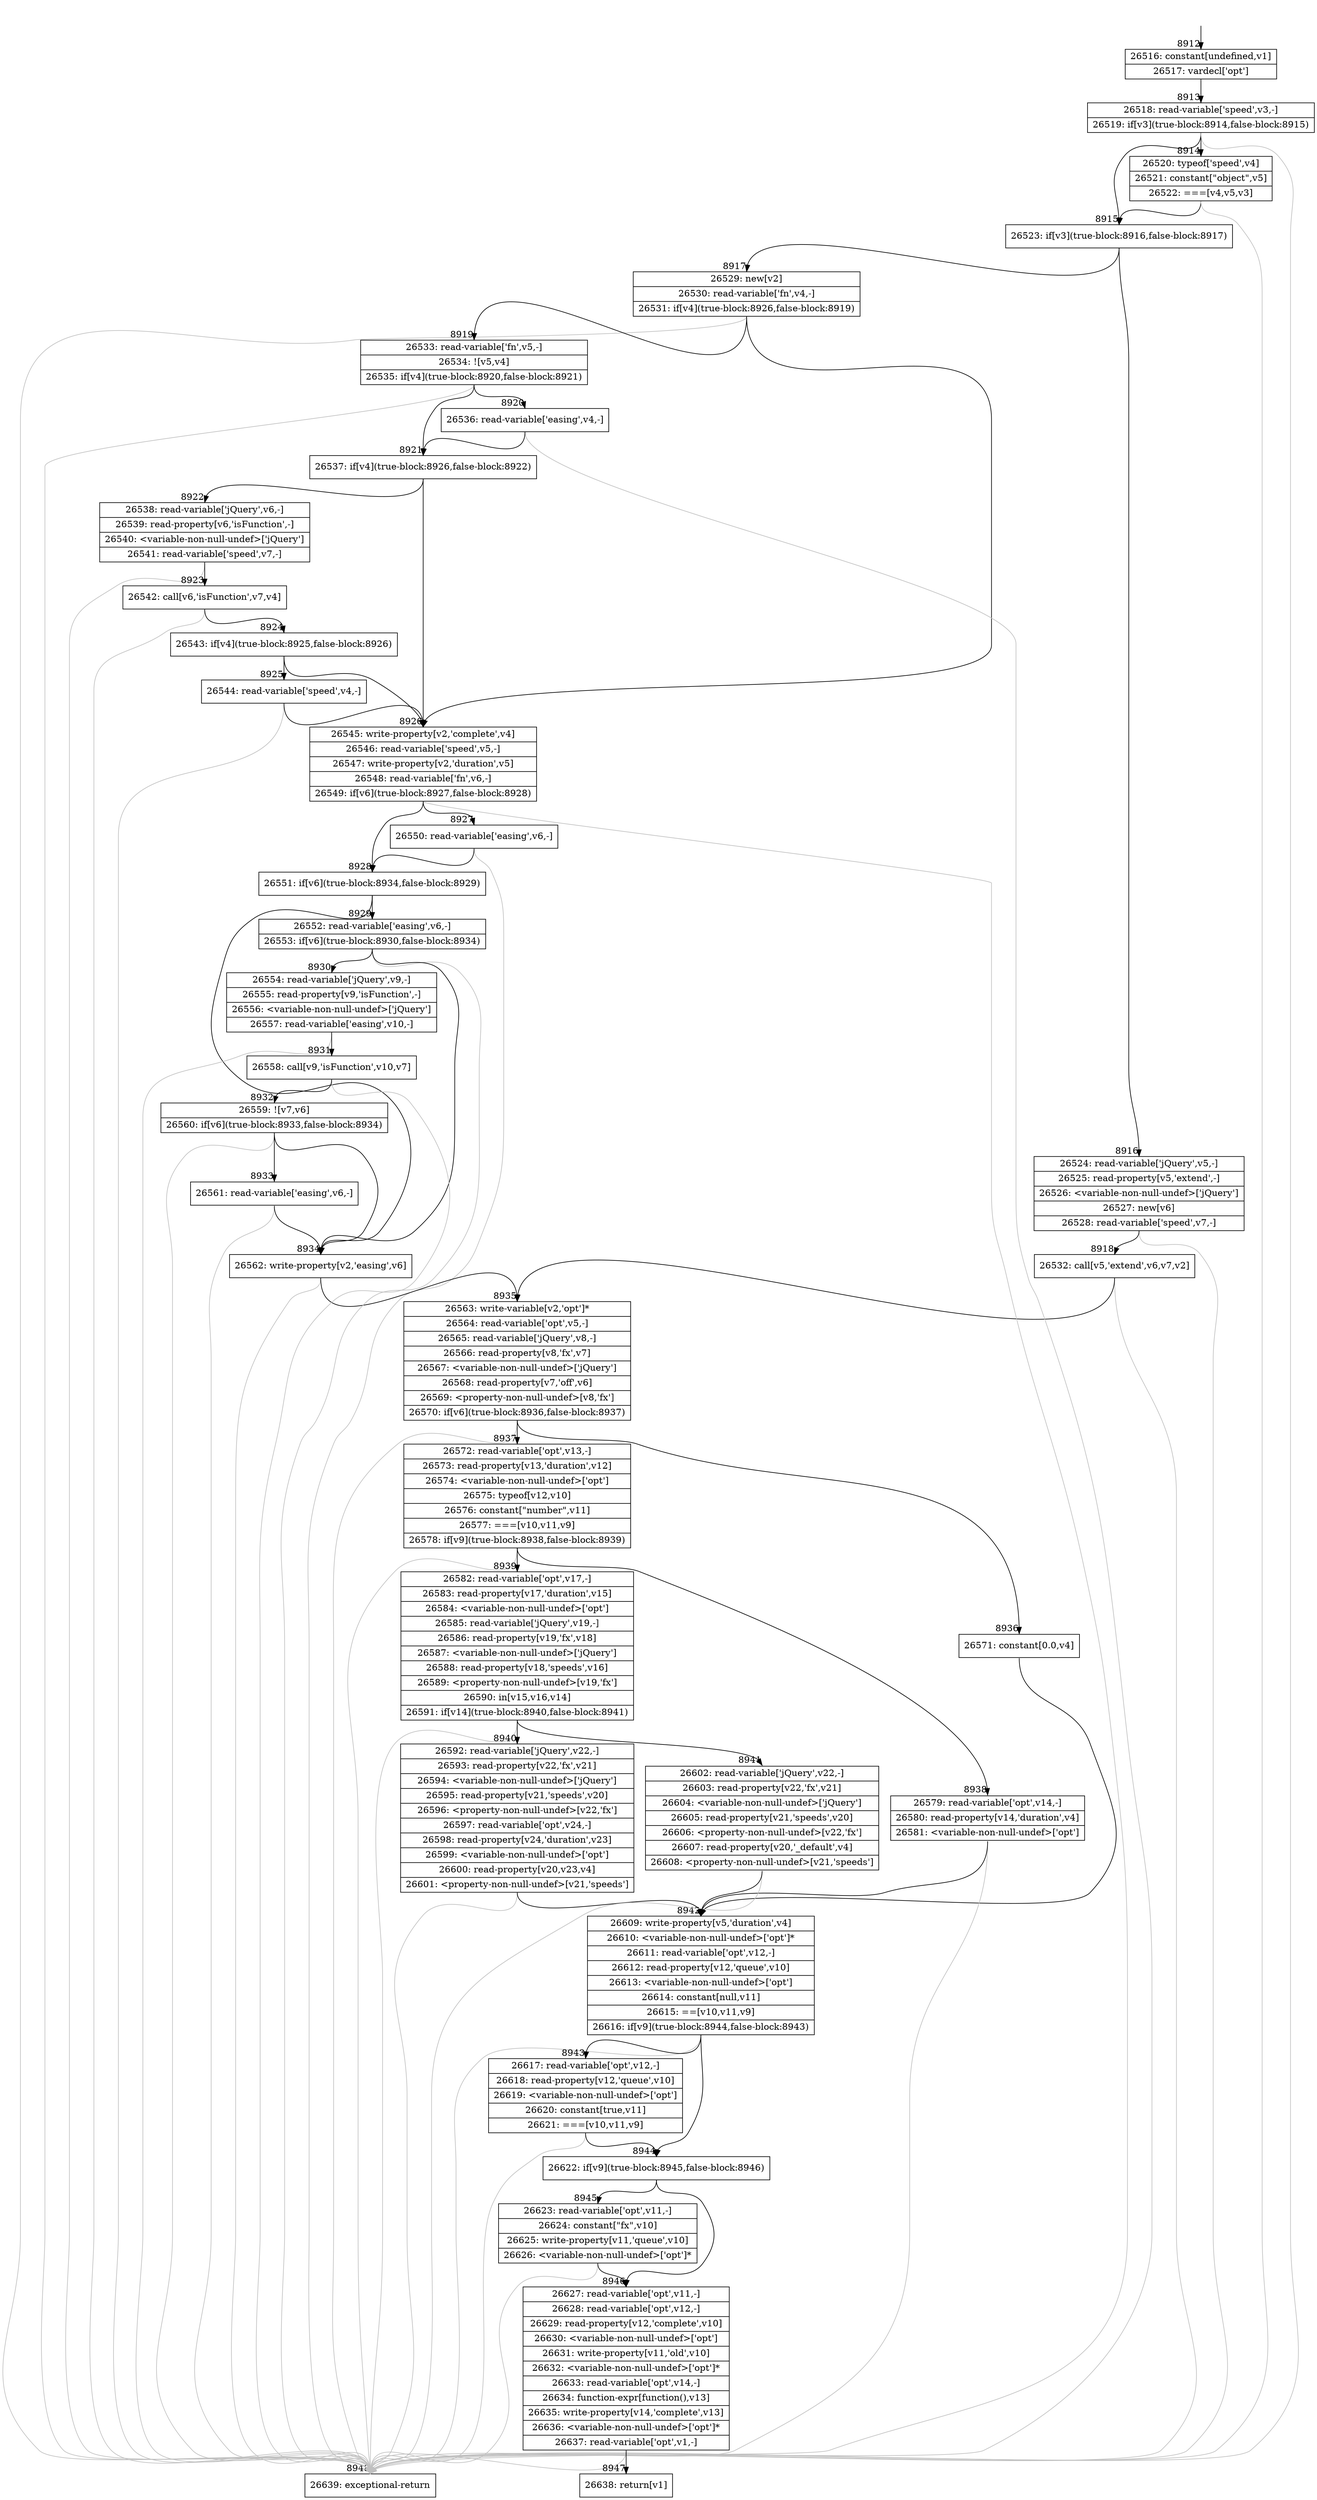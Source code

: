 digraph {
rankdir="TD"
BB_entry554[shape=none,label=""];
BB_entry554 -> BB8912 [tailport=s, headport=n, headlabel="    8912"]
BB8912 [shape=record label="{26516: constant[undefined,v1]|26517: vardecl['opt']}" ] 
BB8912 -> BB8913 [tailport=s, headport=n, headlabel="      8913"]
BB8913 [shape=record label="{26518: read-variable['speed',v3,-]|26519: if[v3](true-block:8914,false-block:8915)}" ] 
BB8913 -> BB8915 [tailport=s, headport=n, headlabel="      8915"]
BB8913 -> BB8914 [tailport=s, headport=n, headlabel="      8914"]
BB8913 -> BB8948 [tailport=s, headport=n, color=gray, headlabel="      8948"]
BB8914 [shape=record label="{26520: typeof['speed',v4]|26521: constant[\"object\",v5]|26522: ===[v4,v5,v3]}" ] 
BB8914 -> BB8915 [tailport=s, headport=n]
BB8914 -> BB8948 [tailport=s, headport=n, color=gray]
BB8915 [shape=record label="{26523: if[v3](true-block:8916,false-block:8917)}" ] 
BB8915 -> BB8916 [tailport=s, headport=n, headlabel="      8916"]
BB8915 -> BB8917 [tailport=s, headport=n, headlabel="      8917"]
BB8916 [shape=record label="{26524: read-variable['jQuery',v5,-]|26525: read-property[v5,'extend',-]|26526: \<variable-non-null-undef\>['jQuery']|26527: new[v6]|26528: read-variable['speed',v7,-]}" ] 
BB8916 -> BB8918 [tailport=s, headport=n, headlabel="      8918"]
BB8916 -> BB8948 [tailport=s, headport=n, color=gray]
BB8917 [shape=record label="{26529: new[v2]|26530: read-variable['fn',v4,-]|26531: if[v4](true-block:8926,false-block:8919)}" ] 
BB8917 -> BB8926 [tailport=s, headport=n, headlabel="      8926"]
BB8917 -> BB8919 [tailport=s, headport=n, headlabel="      8919"]
BB8917 -> BB8948 [tailport=s, headport=n, color=gray]
BB8918 [shape=record label="{26532: call[v5,'extend',v6,v7,v2]}" ] 
BB8918 -> BB8935 [tailport=s, headport=n, headlabel="      8935"]
BB8918 -> BB8948 [tailport=s, headport=n, color=gray]
BB8919 [shape=record label="{26533: read-variable['fn',v5,-]|26534: ![v5,v4]|26535: if[v4](true-block:8920,false-block:8921)}" ] 
BB8919 -> BB8921 [tailport=s, headport=n, headlabel="      8921"]
BB8919 -> BB8920 [tailport=s, headport=n, headlabel="      8920"]
BB8919 -> BB8948 [tailport=s, headport=n, color=gray]
BB8920 [shape=record label="{26536: read-variable['easing',v4,-]}" ] 
BB8920 -> BB8921 [tailport=s, headport=n]
BB8920 -> BB8948 [tailport=s, headport=n, color=gray]
BB8921 [shape=record label="{26537: if[v4](true-block:8926,false-block:8922)}" ] 
BB8921 -> BB8926 [tailport=s, headport=n]
BB8921 -> BB8922 [tailport=s, headport=n, headlabel="      8922"]
BB8922 [shape=record label="{26538: read-variable['jQuery',v6,-]|26539: read-property[v6,'isFunction',-]|26540: \<variable-non-null-undef\>['jQuery']|26541: read-variable['speed',v7,-]}" ] 
BB8922 -> BB8923 [tailport=s, headport=n, headlabel="      8923"]
BB8922 -> BB8948 [tailport=s, headport=n, color=gray]
BB8923 [shape=record label="{26542: call[v6,'isFunction',v7,v4]}" ] 
BB8923 -> BB8924 [tailport=s, headport=n, headlabel="      8924"]
BB8923 -> BB8948 [tailport=s, headport=n, color=gray]
BB8924 [shape=record label="{26543: if[v4](true-block:8925,false-block:8926)}" ] 
BB8924 -> BB8926 [tailport=s, headport=n]
BB8924 -> BB8925 [tailport=s, headport=n, headlabel="      8925"]
BB8925 [shape=record label="{26544: read-variable['speed',v4,-]}" ] 
BB8925 -> BB8926 [tailport=s, headport=n]
BB8925 -> BB8948 [tailport=s, headport=n, color=gray]
BB8926 [shape=record label="{26545: write-property[v2,'complete',v4]|26546: read-variable['speed',v5,-]|26547: write-property[v2,'duration',v5]|26548: read-variable['fn',v6,-]|26549: if[v6](true-block:8927,false-block:8928)}" ] 
BB8926 -> BB8928 [tailport=s, headport=n, headlabel="      8928"]
BB8926 -> BB8927 [tailport=s, headport=n, headlabel="      8927"]
BB8926 -> BB8948 [tailport=s, headport=n, color=gray]
BB8927 [shape=record label="{26550: read-variable['easing',v6,-]}" ] 
BB8927 -> BB8928 [tailport=s, headport=n]
BB8927 -> BB8948 [tailport=s, headport=n, color=gray]
BB8928 [shape=record label="{26551: if[v6](true-block:8934,false-block:8929)}" ] 
BB8928 -> BB8934 [tailport=s, headport=n, headlabel="      8934"]
BB8928 -> BB8929 [tailport=s, headport=n, headlabel="      8929"]
BB8929 [shape=record label="{26552: read-variable['easing',v6,-]|26553: if[v6](true-block:8930,false-block:8934)}" ] 
BB8929 -> BB8934 [tailport=s, headport=n]
BB8929 -> BB8930 [tailport=s, headport=n, headlabel="      8930"]
BB8929 -> BB8948 [tailport=s, headport=n, color=gray]
BB8930 [shape=record label="{26554: read-variable['jQuery',v9,-]|26555: read-property[v9,'isFunction',-]|26556: \<variable-non-null-undef\>['jQuery']|26557: read-variable['easing',v10,-]}" ] 
BB8930 -> BB8931 [tailport=s, headport=n, headlabel="      8931"]
BB8930 -> BB8948 [tailport=s, headport=n, color=gray]
BB8931 [shape=record label="{26558: call[v9,'isFunction',v10,v7]}" ] 
BB8931 -> BB8932 [tailport=s, headport=n, headlabel="      8932"]
BB8931 -> BB8948 [tailport=s, headport=n, color=gray]
BB8932 [shape=record label="{26559: ![v7,v6]|26560: if[v6](true-block:8933,false-block:8934)}" ] 
BB8932 -> BB8934 [tailport=s, headport=n]
BB8932 -> BB8933 [tailport=s, headport=n, headlabel="      8933"]
BB8932 -> BB8948 [tailport=s, headport=n, color=gray]
BB8933 [shape=record label="{26561: read-variable['easing',v6,-]}" ] 
BB8933 -> BB8934 [tailport=s, headport=n]
BB8933 -> BB8948 [tailport=s, headport=n, color=gray]
BB8934 [shape=record label="{26562: write-property[v2,'easing',v6]}" ] 
BB8934 -> BB8935 [tailport=s, headport=n]
BB8934 -> BB8948 [tailport=s, headport=n, color=gray]
BB8935 [shape=record label="{26563: write-variable[v2,'opt']*|26564: read-variable['opt',v5,-]|26565: read-variable['jQuery',v8,-]|26566: read-property[v8,'fx',v7]|26567: \<variable-non-null-undef\>['jQuery']|26568: read-property[v7,'off',v6]|26569: \<property-non-null-undef\>[v8,'fx']|26570: if[v6](true-block:8936,false-block:8937)}" ] 
BB8935 -> BB8936 [tailport=s, headport=n, headlabel="      8936"]
BB8935 -> BB8937 [tailport=s, headport=n, headlabel="      8937"]
BB8935 -> BB8948 [tailport=s, headport=n, color=gray]
BB8936 [shape=record label="{26571: constant[0.0,v4]}" ] 
BB8936 -> BB8942 [tailport=s, headport=n, headlabel="      8942"]
BB8937 [shape=record label="{26572: read-variable['opt',v13,-]|26573: read-property[v13,'duration',v12]|26574: \<variable-non-null-undef\>['opt']|26575: typeof[v12,v10]|26576: constant[\"number\",v11]|26577: ===[v10,v11,v9]|26578: if[v9](true-block:8938,false-block:8939)}" ] 
BB8937 -> BB8938 [tailport=s, headport=n, headlabel="      8938"]
BB8937 -> BB8939 [tailport=s, headport=n, headlabel="      8939"]
BB8937 -> BB8948 [tailport=s, headport=n, color=gray]
BB8938 [shape=record label="{26579: read-variable['opt',v14,-]|26580: read-property[v14,'duration',v4]|26581: \<variable-non-null-undef\>['opt']}" ] 
BB8938 -> BB8942 [tailport=s, headport=n]
BB8938 -> BB8948 [tailport=s, headport=n, color=gray]
BB8939 [shape=record label="{26582: read-variable['opt',v17,-]|26583: read-property[v17,'duration',v15]|26584: \<variable-non-null-undef\>['opt']|26585: read-variable['jQuery',v19,-]|26586: read-property[v19,'fx',v18]|26587: \<variable-non-null-undef\>['jQuery']|26588: read-property[v18,'speeds',v16]|26589: \<property-non-null-undef\>[v19,'fx']|26590: in[v15,v16,v14]|26591: if[v14](true-block:8940,false-block:8941)}" ] 
BB8939 -> BB8940 [tailport=s, headport=n, headlabel="      8940"]
BB8939 -> BB8941 [tailport=s, headport=n, headlabel="      8941"]
BB8939 -> BB8948 [tailport=s, headport=n, color=gray]
BB8940 [shape=record label="{26592: read-variable['jQuery',v22,-]|26593: read-property[v22,'fx',v21]|26594: \<variable-non-null-undef\>['jQuery']|26595: read-property[v21,'speeds',v20]|26596: \<property-non-null-undef\>[v22,'fx']|26597: read-variable['opt',v24,-]|26598: read-property[v24,'duration',v23]|26599: \<variable-non-null-undef\>['opt']|26600: read-property[v20,v23,v4]|26601: \<property-non-null-undef\>[v21,'speeds']}" ] 
BB8940 -> BB8942 [tailport=s, headport=n]
BB8940 -> BB8948 [tailport=s, headport=n, color=gray]
BB8941 [shape=record label="{26602: read-variable['jQuery',v22,-]|26603: read-property[v22,'fx',v21]|26604: \<variable-non-null-undef\>['jQuery']|26605: read-property[v21,'speeds',v20]|26606: \<property-non-null-undef\>[v22,'fx']|26607: read-property[v20,'_default',v4]|26608: \<property-non-null-undef\>[v21,'speeds']}" ] 
BB8941 -> BB8942 [tailport=s, headport=n]
BB8941 -> BB8948 [tailport=s, headport=n, color=gray]
BB8942 [shape=record label="{26609: write-property[v5,'duration',v4]|26610: \<variable-non-null-undef\>['opt']*|26611: read-variable['opt',v12,-]|26612: read-property[v12,'queue',v10]|26613: \<variable-non-null-undef\>['opt']|26614: constant[null,v11]|26615: ==[v10,v11,v9]|26616: if[v9](true-block:8944,false-block:8943)}" ] 
BB8942 -> BB8944 [tailport=s, headport=n, headlabel="      8944"]
BB8942 -> BB8943 [tailport=s, headport=n, headlabel="      8943"]
BB8942 -> BB8948 [tailport=s, headport=n, color=gray]
BB8943 [shape=record label="{26617: read-variable['opt',v12,-]|26618: read-property[v12,'queue',v10]|26619: \<variable-non-null-undef\>['opt']|26620: constant[true,v11]|26621: ===[v10,v11,v9]}" ] 
BB8943 -> BB8944 [tailport=s, headport=n]
BB8943 -> BB8948 [tailport=s, headport=n, color=gray]
BB8944 [shape=record label="{26622: if[v9](true-block:8945,false-block:8946)}" ] 
BB8944 -> BB8945 [tailport=s, headport=n, headlabel="      8945"]
BB8944 -> BB8946 [tailport=s, headport=n, headlabel="      8946"]
BB8945 [shape=record label="{26623: read-variable['opt',v11,-]|26624: constant[\"fx\",v10]|26625: write-property[v11,'queue',v10]|26626: \<variable-non-null-undef\>['opt']*}" ] 
BB8945 -> BB8946 [tailport=s, headport=n]
BB8945 -> BB8948 [tailport=s, headport=n, color=gray]
BB8946 [shape=record label="{26627: read-variable['opt',v11,-]|26628: read-variable['opt',v12,-]|26629: read-property[v12,'complete',v10]|26630: \<variable-non-null-undef\>['opt']|26631: write-property[v11,'old',v10]|26632: \<variable-non-null-undef\>['opt']*|26633: read-variable['opt',v14,-]|26634: function-expr[function(),v13]|26635: write-property[v14,'complete',v13]|26636: \<variable-non-null-undef\>['opt']*|26637: read-variable['opt',v1,-]}" ] 
BB8946 -> BB8947 [tailport=s, headport=n, headlabel="      8947"]
BB8946 -> BB8948 [tailport=s, headport=n, color=gray]
BB8947 [shape=record label="{26638: return[v1]}" ] 
BB8948 [shape=record label="{26639: exceptional-return}" ] 
}
